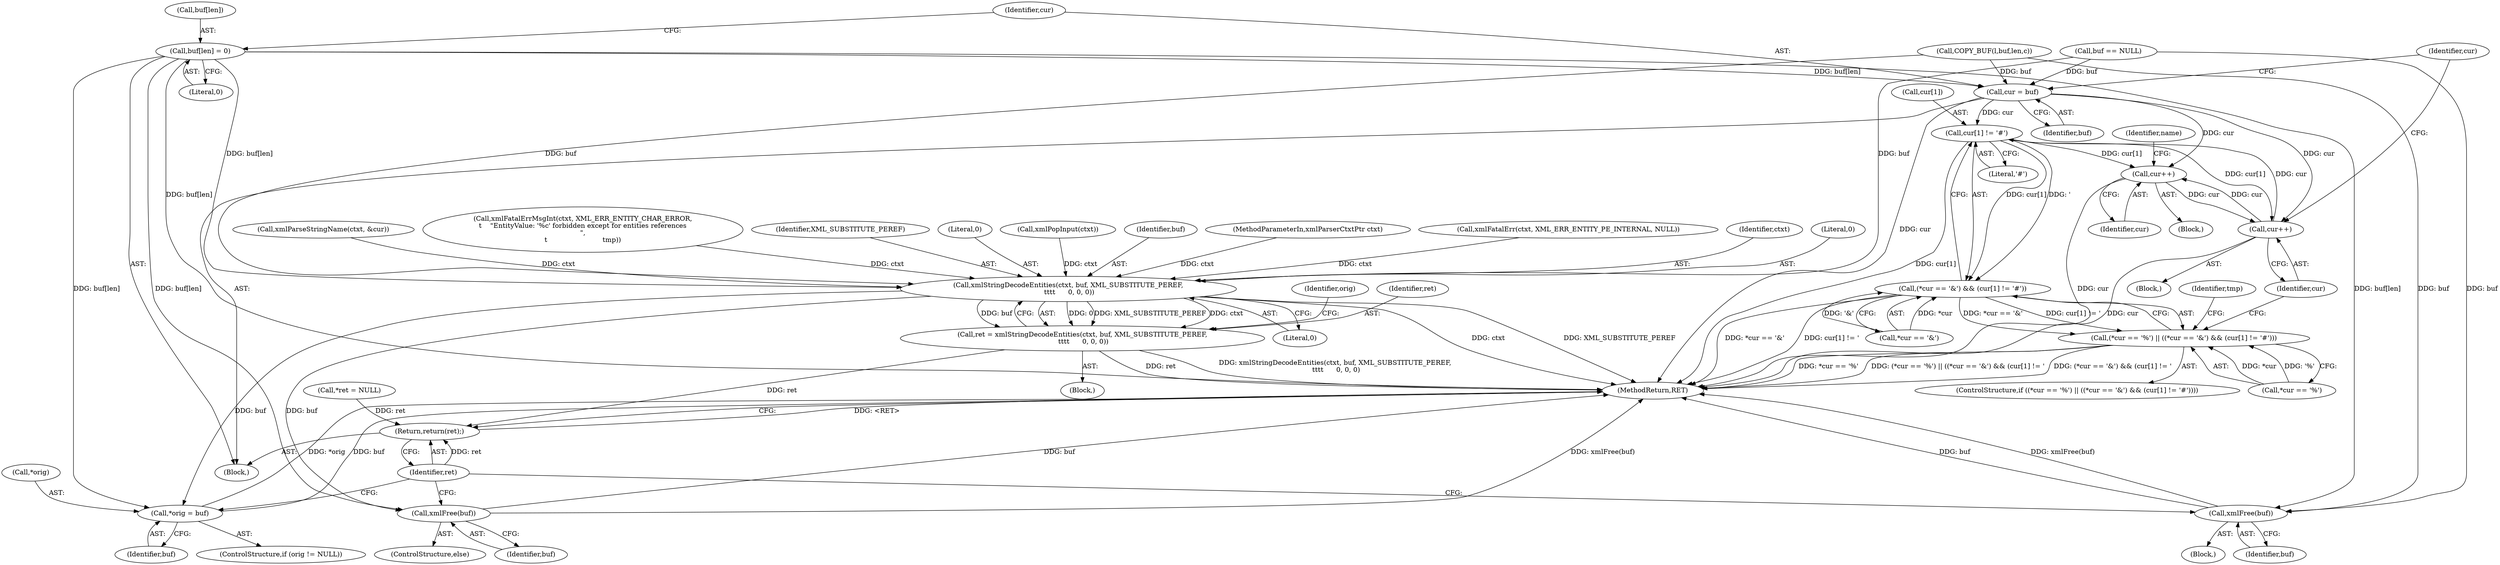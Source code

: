 digraph "0_Chrome_d0947db40187f4708c58e64cbd6013faf9eddeed_20@array" {
"1000279" [label="(Call,buf[len] = 0)"];
"1000284" [label="(Call,cur = buf)"];
"1000304" [label="(Call,cur[1] != '#')"];
"1000299" [label="(Call,(*cur == '&') && (cur[1] != '#'))"];
"1000294" [label="(Call,(*cur == '%') || ((*cur == '&') && (cur[1] != '#')))"];
"1000316" [label="(Call,cur++)"];
"1000372" [label="(Call,cur++)"];
"1000383" [label="(Call,xmlFree(buf))"];
"1000390" [label="(Call,xmlStringDecodeEntities(ctxt, buf, XML_SUBSTITUTE_PEREF,\n \t\t\t\t      0, 0, 0))"];
"1000388" [label="(Call,ret = xmlStringDecodeEntities(ctxt, buf, XML_SUBSTITUTE_PEREF,\n \t\t\t\t      0, 0, 0))"];
"1000408" [label="(Return,return(ret);)"];
"1000401" [label="(Call,*orig = buf)"];
"1000406" [label="(Call,xmlFree(buf))"];
"1000408" [label="(Return,return(ret);)"];
"1000405" [label="(ControlStructure,else)"];
"1000317" [label="(Identifier,cur)"];
"1000283" [label="(Literal,0)"];
"1000386" [label="(Block,)"];
"1000399" [label="(Identifier,orig)"];
"1000286" [label="(Identifier,buf)"];
"1000245" [label="(Call,COPY_BUF(l,buf,len,c))"];
"1000262" [label="(Call,xmlPopInput(ctxt))"];
"1000383" [label="(Call,xmlFree(buf))"];
"1000170" [label="(Call,buf == NULL)"];
"1000280" [label="(Call,buf[len])"];
"1000319" [label="(Identifier,name)"];
"1000404" [label="(Identifier,buf)"];
"1000402" [label="(Call,*orig)"];
"1000392" [label="(Identifier,buf)"];
"1000290" [label="(Identifier,cur)"];
"1000129" [label="(Call,*ret = NULL)"];
"1000389" [label="(Identifier,ret)"];
"1000407" [label="(Identifier,buf)"];
"1000110" [label="(MethodParameterIn,xmlParserCtxtPtr ctxt)"];
"1000313" [label="(Identifier,tmp)"];
"1000305" [label="(Call,cur[1])"];
"1000401" [label="(Call,*orig = buf)"];
"1000373" [label="(Identifier,cur)"];
"1000378" [label="(Block,)"];
"1000356" [label="(Call,xmlFatalErr(ctxt, XML_ERR_ENTITY_PE_INTERNAL, NULL))"];
"1000308" [label="(Literal,'#')"];
"1000391" [label="(Identifier,ctxt)"];
"1000395" [label="(Literal,0)"];
"1000390" [label="(Call,xmlStringDecodeEntities(ctxt, buf, XML_SUBSTITUTE_PEREF,\n \t\t\t\t      0, 0, 0))"];
"1000285" [label="(Identifier,cur)"];
"1000295" [label="(Call,*cur == '%')"];
"1000409" [label="(Identifier,ret)"];
"1000388" [label="(Call,ret = xmlStringDecodeEntities(ctxt, buf, XML_SUBSTITUTE_PEREF,\n \t\t\t\t      0, 0, 0))"];
"1000320" [label="(Call,xmlParseStringName(ctxt, &cur))"];
"1000300" [label="(Call,*cur == '&')"];
"1000316" [label="(Call,cur++)"];
"1000406" [label="(Call,xmlFree(buf))"];
"1000292" [label="(Block,)"];
"1000284" [label="(Call,cur = buf)"];
"1000293" [label="(ControlStructure,if ((*cur == '%') || ((*cur == '&') && (cur[1] != '#'))))"];
"1000294" [label="(Call,(*cur == '%') || ((*cur == '&') && (cur[1] != '#')))"];
"1000384" [label="(Identifier,buf)"];
"1000112" [label="(Block,)"];
"1000334" [label="(Call,xmlFatalErrMsgInt(ctxt, XML_ERR_ENTITY_CHAR_ERROR,\n\t    \"EntityValue: '%c' forbidden except for entities references\n\",\n\t                          tmp))"];
"1000393" [label="(Identifier,XML_SUBSTITUTE_PEREF)"];
"1000309" [label="(Block,)"];
"1000299" [label="(Call,(*cur == '&') && (cur[1] != '#'))"];
"1000396" [label="(Literal,0)"];
"1000397" [label="(ControlStructure,if (orig != NULL))"];
"1000394" [label="(Literal,0)"];
"1000410" [label="(MethodReturn,RET)"];
"1000372" [label="(Call,cur++)"];
"1000279" [label="(Call,buf[len] = 0)"];
"1000304" [label="(Call,cur[1] != '#')"];
"1000279" -> "1000112"  [label="AST: "];
"1000279" -> "1000283"  [label="CFG: "];
"1000280" -> "1000279"  [label="AST: "];
"1000283" -> "1000279"  [label="AST: "];
"1000285" -> "1000279"  [label="CFG: "];
"1000279" -> "1000410"  [label="DDG: buf[len]"];
"1000279" -> "1000284"  [label="DDG: buf[len]"];
"1000279" -> "1000383"  [label="DDG: buf[len]"];
"1000279" -> "1000390"  [label="DDG: buf[len]"];
"1000279" -> "1000401"  [label="DDG: buf[len]"];
"1000279" -> "1000406"  [label="DDG: buf[len]"];
"1000284" -> "1000112"  [label="AST: "];
"1000284" -> "1000286"  [label="CFG: "];
"1000285" -> "1000284"  [label="AST: "];
"1000286" -> "1000284"  [label="AST: "];
"1000290" -> "1000284"  [label="CFG: "];
"1000284" -> "1000410"  [label="DDG: cur"];
"1000170" -> "1000284"  [label="DDG: buf"];
"1000245" -> "1000284"  [label="DDG: buf"];
"1000284" -> "1000304"  [label="DDG: cur"];
"1000284" -> "1000316"  [label="DDG: cur"];
"1000284" -> "1000372"  [label="DDG: cur"];
"1000304" -> "1000299"  [label="AST: "];
"1000304" -> "1000308"  [label="CFG: "];
"1000305" -> "1000304"  [label="AST: "];
"1000308" -> "1000304"  [label="AST: "];
"1000299" -> "1000304"  [label="CFG: "];
"1000304" -> "1000410"  [label="DDG: cur[1]"];
"1000304" -> "1000299"  [label="DDG: cur[1]"];
"1000304" -> "1000299"  [label="DDG: '"];
"1000372" -> "1000304"  [label="DDG: cur"];
"1000304" -> "1000316"  [label="DDG: cur[1]"];
"1000304" -> "1000372"  [label="DDG: cur[1]"];
"1000299" -> "1000294"  [label="AST: "];
"1000299" -> "1000300"  [label="CFG: "];
"1000300" -> "1000299"  [label="AST: "];
"1000294" -> "1000299"  [label="CFG: "];
"1000299" -> "1000410"  [label="DDG: cur[1] != '"];
"1000299" -> "1000410"  [label="DDG: *cur == '&'"];
"1000299" -> "1000294"  [label="DDG: *cur == '&'"];
"1000299" -> "1000294"  [label="DDG: cur[1] != '"];
"1000300" -> "1000299"  [label="DDG: *cur"];
"1000300" -> "1000299"  [label="DDG: '&'"];
"1000294" -> "1000293"  [label="AST: "];
"1000294" -> "1000295"  [label="CFG: "];
"1000295" -> "1000294"  [label="AST: "];
"1000313" -> "1000294"  [label="CFG: "];
"1000373" -> "1000294"  [label="CFG: "];
"1000294" -> "1000410"  [label="DDG: (*cur == '%') || ((*cur == '&') && (cur[1] != '"];
"1000294" -> "1000410"  [label="DDG: (*cur == '&') && (cur[1] != '"];
"1000294" -> "1000410"  [label="DDG: *cur == '%'"];
"1000295" -> "1000294"  [label="DDG: *cur"];
"1000295" -> "1000294"  [label="DDG: '%'"];
"1000316" -> "1000309"  [label="AST: "];
"1000316" -> "1000317"  [label="CFG: "];
"1000317" -> "1000316"  [label="AST: "];
"1000319" -> "1000316"  [label="CFG: "];
"1000316" -> "1000410"  [label="DDG: cur"];
"1000372" -> "1000316"  [label="DDG: cur"];
"1000316" -> "1000372"  [label="DDG: cur"];
"1000372" -> "1000292"  [label="AST: "];
"1000372" -> "1000373"  [label="CFG: "];
"1000373" -> "1000372"  [label="AST: "];
"1000290" -> "1000372"  [label="CFG: "];
"1000372" -> "1000410"  [label="DDG: cur"];
"1000383" -> "1000378"  [label="AST: "];
"1000383" -> "1000384"  [label="CFG: "];
"1000384" -> "1000383"  [label="AST: "];
"1000409" -> "1000383"  [label="CFG: "];
"1000383" -> "1000410"  [label="DDG: xmlFree(buf)"];
"1000383" -> "1000410"  [label="DDG: buf"];
"1000170" -> "1000383"  [label="DDG: buf"];
"1000245" -> "1000383"  [label="DDG: buf"];
"1000390" -> "1000388"  [label="AST: "];
"1000390" -> "1000396"  [label="CFG: "];
"1000391" -> "1000390"  [label="AST: "];
"1000392" -> "1000390"  [label="AST: "];
"1000393" -> "1000390"  [label="AST: "];
"1000394" -> "1000390"  [label="AST: "];
"1000395" -> "1000390"  [label="AST: "];
"1000396" -> "1000390"  [label="AST: "];
"1000388" -> "1000390"  [label="CFG: "];
"1000390" -> "1000410"  [label="DDG: XML_SUBSTITUTE_PEREF"];
"1000390" -> "1000410"  [label="DDG: ctxt"];
"1000390" -> "1000388"  [label="DDG: 0"];
"1000390" -> "1000388"  [label="DDG: XML_SUBSTITUTE_PEREF"];
"1000390" -> "1000388"  [label="DDG: ctxt"];
"1000390" -> "1000388"  [label="DDG: buf"];
"1000356" -> "1000390"  [label="DDG: ctxt"];
"1000262" -> "1000390"  [label="DDG: ctxt"];
"1000320" -> "1000390"  [label="DDG: ctxt"];
"1000334" -> "1000390"  [label="DDG: ctxt"];
"1000110" -> "1000390"  [label="DDG: ctxt"];
"1000170" -> "1000390"  [label="DDG: buf"];
"1000245" -> "1000390"  [label="DDG: buf"];
"1000390" -> "1000401"  [label="DDG: buf"];
"1000390" -> "1000406"  [label="DDG: buf"];
"1000388" -> "1000386"  [label="AST: "];
"1000389" -> "1000388"  [label="AST: "];
"1000399" -> "1000388"  [label="CFG: "];
"1000388" -> "1000410"  [label="DDG: ret"];
"1000388" -> "1000410"  [label="DDG: xmlStringDecodeEntities(ctxt, buf, XML_SUBSTITUTE_PEREF,\n \t\t\t\t      0, 0, 0)"];
"1000388" -> "1000408"  [label="DDG: ret"];
"1000408" -> "1000112"  [label="AST: "];
"1000408" -> "1000409"  [label="CFG: "];
"1000409" -> "1000408"  [label="AST: "];
"1000410" -> "1000408"  [label="CFG: "];
"1000408" -> "1000410"  [label="DDG: <RET>"];
"1000409" -> "1000408"  [label="DDG: ret"];
"1000129" -> "1000408"  [label="DDG: ret"];
"1000401" -> "1000397"  [label="AST: "];
"1000401" -> "1000404"  [label="CFG: "];
"1000402" -> "1000401"  [label="AST: "];
"1000404" -> "1000401"  [label="AST: "];
"1000409" -> "1000401"  [label="CFG: "];
"1000401" -> "1000410"  [label="DDG: buf"];
"1000401" -> "1000410"  [label="DDG: *orig"];
"1000406" -> "1000405"  [label="AST: "];
"1000406" -> "1000407"  [label="CFG: "];
"1000407" -> "1000406"  [label="AST: "];
"1000409" -> "1000406"  [label="CFG: "];
"1000406" -> "1000410"  [label="DDG: buf"];
"1000406" -> "1000410"  [label="DDG: xmlFree(buf)"];
}

